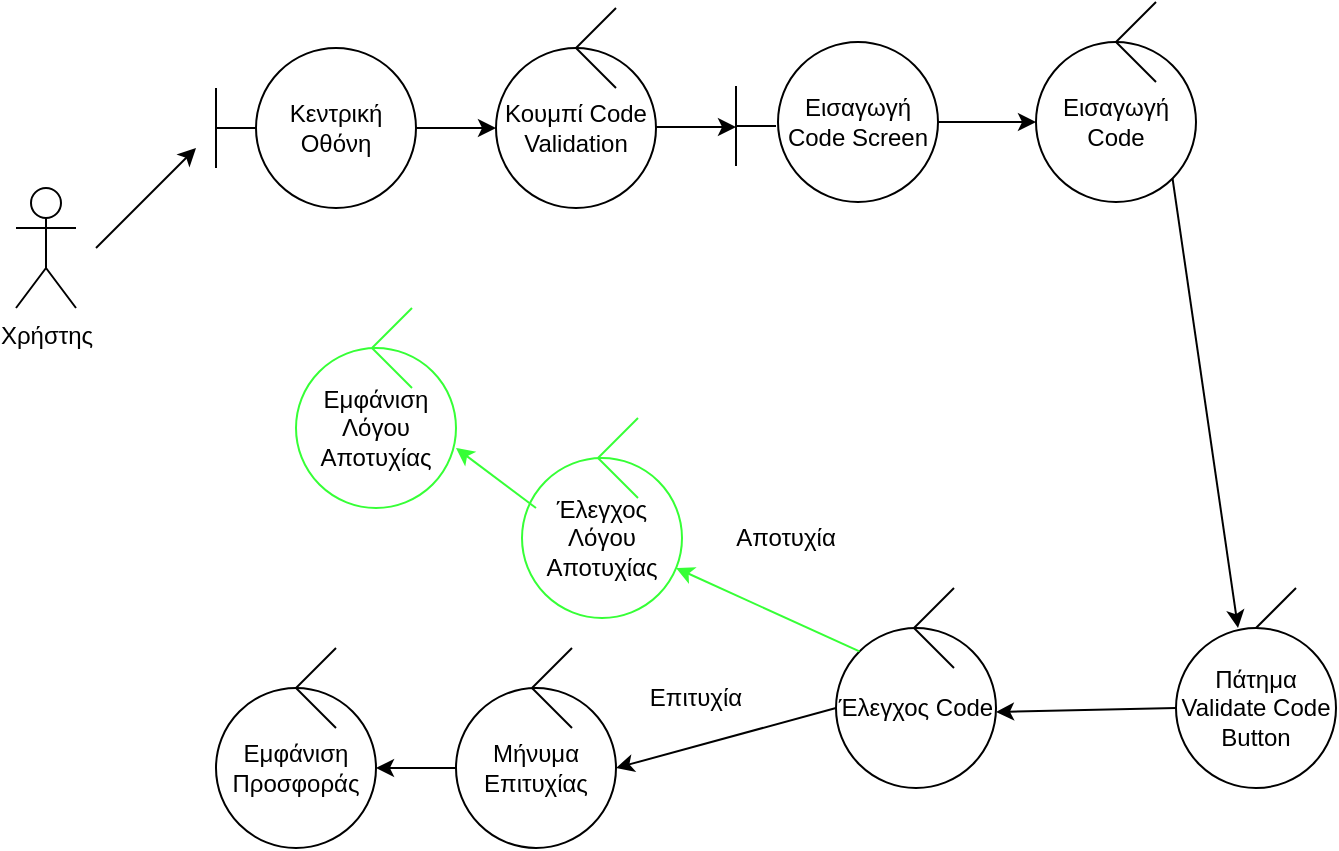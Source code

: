<mxfile version="17.1.2" type="device"><diagram id="LXSGAUo0yqyR0kycL7uG" name="Page-1"><mxGraphModel dx="1364" dy="793" grid="1" gridSize="10" guides="1" tooltips="1" connect="1" arrows="1" fold="1" page="1" pageScale="1" pageWidth="850" pageHeight="1100" math="0" shadow="0"><root><mxCell id="0"/><mxCell id="1" parent="0"/><mxCell id="fk_i5qiKqpy0DmK9bZVW-65" value="Χρήστης" style="shape=umlActor;verticalLabelPosition=bottom;verticalAlign=top;html=1;outlineConnect=0;" parent="1" vertex="1"><mxGeometry x="40" y="550" width="30" height="60" as="geometry"/></mxCell><mxCell id="fk_i5qiKqpy0DmK9bZVW-66" value="" style="endArrow=none;html=1;rounded=0;" parent="1" edge="1"><mxGeometry width="50" height="50" relative="1" as="geometry"><mxPoint x="140" y="520" as="sourcePoint"/><mxPoint x="160" y="520" as="targetPoint"/></mxGeometry></mxCell><mxCell id="fk_i5qiKqpy0DmK9bZVW-67" value="" style="endArrow=none;html=1;rounded=0;" parent="1" edge="1"><mxGeometry width="50" height="50" relative="1" as="geometry"><mxPoint x="140" y="540" as="sourcePoint"/><mxPoint x="140" y="500" as="targetPoint"/></mxGeometry></mxCell><mxCell id="fk_i5qiKqpy0DmK9bZVW-68" value="" style="endArrow=classic;html=1;rounded=0;" parent="1" edge="1"><mxGeometry width="50" height="50" relative="1" as="geometry"><mxPoint x="80" y="580" as="sourcePoint"/><mxPoint x="130" y="530" as="targetPoint"/></mxGeometry></mxCell><mxCell id="fk_i5qiKqpy0DmK9bZVW-69" value="Κεντρική Οθόνη" style="ellipse;whiteSpace=wrap;html=1;aspect=fixed;" parent="1" vertex="1"><mxGeometry x="160" y="480" width="80" height="80" as="geometry"/></mxCell><mxCell id="fk_i5qiKqpy0DmK9bZVW-74" value="Κουμπί Code Validation" style="ellipse;whiteSpace=wrap;html=1;aspect=fixed;" parent="1" vertex="1"><mxGeometry x="280" y="480" width="80" height="80" as="geometry"/></mxCell><mxCell id="fk_i5qiKqpy0DmK9bZVW-75" value="" style="endArrow=none;html=1;rounded=0;" parent="1" edge="1"><mxGeometry width="50" height="50" relative="1" as="geometry"><mxPoint x="320" y="480" as="sourcePoint"/><mxPoint x="340" y="460" as="targetPoint"/></mxGeometry></mxCell><mxCell id="fk_i5qiKqpy0DmK9bZVW-76" value="" style="endArrow=none;html=1;rounded=0;" parent="1" edge="1"><mxGeometry width="50" height="50" relative="1" as="geometry"><mxPoint x="320" y="480" as="sourcePoint"/><mxPoint x="340" y="500" as="targetPoint"/></mxGeometry></mxCell><mxCell id="fk_i5qiKqpy0DmK9bZVW-81" value="" style="endArrow=classic;html=1;rounded=0;entryX=0;entryY=0.5;entryDx=0;entryDy=0;" parent="1" edge="1"><mxGeometry width="50" height="50" relative="1" as="geometry"><mxPoint x="360" y="519.5" as="sourcePoint"/><mxPoint x="400" y="519.5" as="targetPoint"/></mxGeometry></mxCell><mxCell id="fk_i5qiKqpy0DmK9bZVW-89" value="" style="endArrow=none;html=1;rounded=0;" parent="1" edge="1"><mxGeometry width="50" height="50" relative="1" as="geometry"><mxPoint x="400" y="539" as="sourcePoint"/><mxPoint x="400" y="499" as="targetPoint"/></mxGeometry></mxCell><mxCell id="fk_i5qiKqpy0DmK9bZVW-90" value="" style="endArrow=none;html=1;rounded=0;" parent="1" edge="1"><mxGeometry width="50" height="50" relative="1" as="geometry"><mxPoint x="400" y="519" as="sourcePoint"/><mxPoint x="420" y="519" as="targetPoint"/></mxGeometry></mxCell><mxCell id="fk_i5qiKqpy0DmK9bZVW-92" value="Εισαγωγή Code Screen" style="ellipse;whiteSpace=wrap;html=1;aspect=fixed;" parent="1" vertex="1"><mxGeometry x="421" y="477" width="80" height="80" as="geometry"/></mxCell><mxCell id="fk_i5qiKqpy0DmK9bZVW-93" value="Εισαγωγή Code" style="ellipse;whiteSpace=wrap;html=1;aspect=fixed;" parent="1" vertex="1"><mxGeometry x="550" y="477" width="80" height="80" as="geometry"/></mxCell><mxCell id="fk_i5qiKqpy0DmK9bZVW-94" value="" style="endArrow=none;html=1;rounded=0;" parent="1" edge="1"><mxGeometry width="50" height="50" relative="1" as="geometry"><mxPoint x="590" y="477" as="sourcePoint"/><mxPoint x="610" y="457" as="targetPoint"/></mxGeometry></mxCell><mxCell id="fk_i5qiKqpy0DmK9bZVW-95" value="" style="endArrow=none;html=1;rounded=0;" parent="1" edge="1"><mxGeometry width="50" height="50" relative="1" as="geometry"><mxPoint x="590" y="477" as="sourcePoint"/><mxPoint x="610" y="497" as="targetPoint"/></mxGeometry></mxCell><mxCell id="fk_i5qiKqpy0DmK9bZVW-96" value="" style="endArrow=classic;html=1;rounded=0;exitX=1;exitY=0.5;exitDx=0;exitDy=0;" parent="1" source="fk_i5qiKqpy0DmK9bZVW-92" edge="1" target="fk_i5qiKqpy0DmK9bZVW-93"><mxGeometry width="50" height="50" relative="1" as="geometry"><mxPoint x="641" y="690" as="sourcePoint"/><mxPoint x="720" y="650" as="targetPoint"/></mxGeometry></mxCell><mxCell id="fk_i5qiKqpy0DmK9bZVW-100" value="" style="endArrow=classic;html=1;rounded=0;exitX=1;exitY=1;exitDx=0;exitDy=0;entryX=0.5;entryY=0;entryDx=0;entryDy=0;" parent="1" source="fk_i5qiKqpy0DmK9bZVW-93" edge="1"><mxGeometry width="50" height="50" relative="1" as="geometry"><mxPoint x="400" y="600" as="sourcePoint"/><mxPoint x="651" y="770" as="targetPoint"/></mxGeometry></mxCell><mxCell id="o2wH3I3DCwhvxcVA_ge4-1" value="" style="endArrow=classic;html=1;rounded=0;exitX=1;exitY=0.5;exitDx=0;exitDy=0;entryX=0;entryY=0.5;entryDx=0;entryDy=0;" edge="1" parent="1" source="fk_i5qiKqpy0DmK9bZVW-69" target="fk_i5qiKqpy0DmK9bZVW-74"><mxGeometry width="50" height="50" relative="1" as="geometry"><mxPoint x="300" y="630" as="sourcePoint"/><mxPoint x="620" y="710" as="targetPoint"/></mxGeometry></mxCell><mxCell id="o2wH3I3DCwhvxcVA_ge4-8" value="" style="endArrow=classic;html=1;rounded=0;entryX=1;entryY=0.5;entryDx=0;entryDy=0;exitX=0;exitY=0.5;exitDx=0;exitDy=0;" edge="1" parent="1" source="o2wH3I3DCwhvxcVA_ge4-41"><mxGeometry width="50" height="50" relative="1" as="geometry"><mxPoint x="590" y="812" as="sourcePoint"/><mxPoint x="530" y="812" as="targetPoint"/></mxGeometry></mxCell><mxCell id="o2wH3I3DCwhvxcVA_ge4-9" value="Έλεγχος Code" style="ellipse;whiteSpace=wrap;html=1;aspect=fixed;" vertex="1" parent="1"><mxGeometry x="450" y="770" width="80" height="80" as="geometry"/></mxCell><mxCell id="o2wH3I3DCwhvxcVA_ge4-10" value="" style="endArrow=none;html=1;rounded=0;" edge="1" parent="1"><mxGeometry width="50" height="50" relative="1" as="geometry"><mxPoint x="489" y="770" as="sourcePoint"/><mxPoint x="509" y="790" as="targetPoint"/></mxGeometry></mxCell><mxCell id="o2wH3I3DCwhvxcVA_ge4-11" value="" style="endArrow=none;html=1;rounded=0;" edge="1" parent="1"><mxGeometry width="50" height="50" relative="1" as="geometry"><mxPoint x="489" y="770" as="sourcePoint"/><mxPoint x="509" y="750" as="targetPoint"/></mxGeometry></mxCell><mxCell id="o2wH3I3DCwhvxcVA_ge4-13" value="Μήνυμα Επιτυχίας" style="ellipse;whiteSpace=wrap;html=1;aspect=fixed;" vertex="1" parent="1"><mxGeometry x="260" y="800" width="80" height="80" as="geometry"/></mxCell><mxCell id="o2wH3I3DCwhvxcVA_ge4-16" value="" style="endArrow=classic;html=1;rounded=0;entryX=1;entryY=0.5;entryDx=0;entryDy=0;exitX=0;exitY=0.5;exitDx=0;exitDy=0;" edge="1" target="o2wH3I3DCwhvxcVA_ge4-13" parent="1" source="o2wH3I3DCwhvxcVA_ge4-9"><mxGeometry width="50" height="50" relative="1" as="geometry"><mxPoint x="290" y="850" as="sourcePoint"/><mxPoint x="380" y="862" as="targetPoint"/></mxGeometry></mxCell><mxCell id="o2wH3I3DCwhvxcVA_ge4-17" value="Επιτυχία" style="text;html=1;strokeColor=none;fillColor=none;align=center;verticalAlign=middle;whiteSpace=wrap;rounded=0;" vertex="1" parent="1"><mxGeometry x="350" y="790" width="60" height="30" as="geometry"/></mxCell><mxCell id="o2wH3I3DCwhvxcVA_ge4-20" value="Εμφάνιση Προσφοράς" style="ellipse;whiteSpace=wrap;html=1;aspect=fixed;" vertex="1" parent="1"><mxGeometry x="140" y="800" width="80" height="80" as="geometry"/></mxCell><mxCell id="o2wH3I3DCwhvxcVA_ge4-21" value="" style="endArrow=none;html=1;rounded=0;" edge="1" parent="1"><mxGeometry width="50" height="50" relative="1" as="geometry"><mxPoint x="180" y="800" as="sourcePoint"/><mxPoint x="200" y="820" as="targetPoint"/></mxGeometry></mxCell><mxCell id="o2wH3I3DCwhvxcVA_ge4-22" value="" style="endArrow=none;html=1;rounded=0;" edge="1" parent="1"><mxGeometry width="50" height="50" relative="1" as="geometry"><mxPoint x="180" y="800" as="sourcePoint"/><mxPoint x="200" y="780" as="targetPoint"/></mxGeometry></mxCell><mxCell id="o2wH3I3DCwhvxcVA_ge4-23" value="" style="endArrow=classic;html=1;rounded=0;exitX=0;exitY=0.5;exitDx=0;exitDy=0;" edge="1" parent="1" source="o2wH3I3DCwhvxcVA_ge4-13"><mxGeometry width="50" height="50" relative="1" as="geometry"><mxPoint x="190" y="940" as="sourcePoint"/><mxPoint x="220" y="840" as="targetPoint"/></mxGeometry></mxCell><mxCell id="o2wH3I3DCwhvxcVA_ge4-28" value="" style="endArrow=classic;html=1;rounded=0;exitX=0;exitY=0;exitDx=0;exitDy=0;strokeColor=#36FF36;" edge="1" parent="1" source="o2wH3I3DCwhvxcVA_ge4-9"><mxGeometry width="50" height="50" relative="1" as="geometry"><mxPoint x="350" y="820" as="sourcePoint"/><mxPoint x="370" y="740" as="targetPoint"/></mxGeometry></mxCell><mxCell id="o2wH3I3DCwhvxcVA_ge4-34" value="Αποτυχία" style="text;html=1;strokeColor=none;fillColor=none;align=center;verticalAlign=middle;whiteSpace=wrap;rounded=0;" vertex="1" parent="1"><mxGeometry x="395" y="710" width="60" height="30" as="geometry"/></mxCell><mxCell id="o2wH3I3DCwhvxcVA_ge4-39" value="" style="endArrow=none;html=1;rounded=0;" edge="1" parent="1"><mxGeometry width="50" height="50" relative="1" as="geometry"><mxPoint x="660" y="770" as="sourcePoint"/><mxPoint x="680" y="750" as="targetPoint"/></mxGeometry></mxCell><mxCell id="o2wH3I3DCwhvxcVA_ge4-40" value="" style="endArrow=none;html=1;rounded=0;" edge="1" parent="1"><mxGeometry width="50" height="50" relative="1" as="geometry"><mxPoint x="660" y="770" as="sourcePoint"/><mxPoint x="680" y="790" as="targetPoint"/></mxGeometry></mxCell><mxCell id="o2wH3I3DCwhvxcVA_ge4-41" value="Πάτημα Validate Code Button" style="ellipse;whiteSpace=wrap;html=1;aspect=fixed;" vertex="1" parent="1"><mxGeometry x="620" y="770" width="80" height="80" as="geometry"/></mxCell><mxCell id="o2wH3I3DCwhvxcVA_ge4-42" value="" style="endArrow=none;html=1;rounded=0;" edge="1" parent="1"><mxGeometry width="50" height="50" relative="1" as="geometry"><mxPoint x="298" y="800" as="sourcePoint"/><mxPoint x="318" y="820" as="targetPoint"/></mxGeometry></mxCell><mxCell id="o2wH3I3DCwhvxcVA_ge4-43" value="" style="endArrow=none;html=1;rounded=0;" edge="1" parent="1"><mxGeometry width="50" height="50" relative="1" as="geometry"><mxPoint x="298" y="800" as="sourcePoint"/><mxPoint x="318" y="780" as="targetPoint"/></mxGeometry></mxCell><mxCell id="o2wH3I3DCwhvxcVA_ge4-44" value="Έλεγχος Λόγου Αποτυχίας" style="ellipse;whiteSpace=wrap;html=1;aspect=fixed;strokeColor=#36FF36;" vertex="1" parent="1"><mxGeometry x="293" y="685" width="80" height="80" as="geometry"/></mxCell><mxCell id="o2wH3I3DCwhvxcVA_ge4-45" value="" style="endArrow=none;html=1;rounded=0;strokeColor=#36FF36;" edge="1" parent="1"><mxGeometry width="50" height="50" relative="1" as="geometry"><mxPoint x="331" y="685" as="sourcePoint"/><mxPoint x="351" y="705" as="targetPoint"/></mxGeometry></mxCell><mxCell id="o2wH3I3DCwhvxcVA_ge4-46" value="" style="endArrow=none;html=1;rounded=0;strokeColor=#36FF36;" edge="1" parent="1"><mxGeometry width="50" height="50" relative="1" as="geometry"><mxPoint x="331" y="685" as="sourcePoint"/><mxPoint x="351" y="665" as="targetPoint"/></mxGeometry></mxCell><mxCell id="o2wH3I3DCwhvxcVA_ge4-51" value="Εμφάνιση Λόγου Αποτυχίας" style="ellipse;whiteSpace=wrap;html=1;aspect=fixed;strokeColor=#36FF36;" vertex="1" parent="1"><mxGeometry x="180" y="630" width="80" height="80" as="geometry"/></mxCell><mxCell id="o2wH3I3DCwhvxcVA_ge4-52" value="" style="endArrow=none;html=1;rounded=0;strokeColor=#36FF36;" edge="1" parent="1"><mxGeometry width="50" height="50" relative="1" as="geometry"><mxPoint x="218" y="630" as="sourcePoint"/><mxPoint x="238" y="650" as="targetPoint"/></mxGeometry></mxCell><mxCell id="o2wH3I3DCwhvxcVA_ge4-53" value="" style="endArrow=none;html=1;rounded=0;strokeColor=#36FF36;" edge="1" parent="1"><mxGeometry width="50" height="50" relative="1" as="geometry"><mxPoint x="218" y="630" as="sourcePoint"/><mxPoint x="238" y="610" as="targetPoint"/></mxGeometry></mxCell><mxCell id="o2wH3I3DCwhvxcVA_ge4-54" value="" style="endArrow=classic;html=1;rounded=0;strokeColor=#36FF36;" edge="1" parent="1"><mxGeometry width="50" height="50" relative="1" as="geometry"><mxPoint x="300" y="710" as="sourcePoint"/><mxPoint x="260" y="680" as="targetPoint"/></mxGeometry></mxCell></root></mxGraphModel></diagram></mxfile>